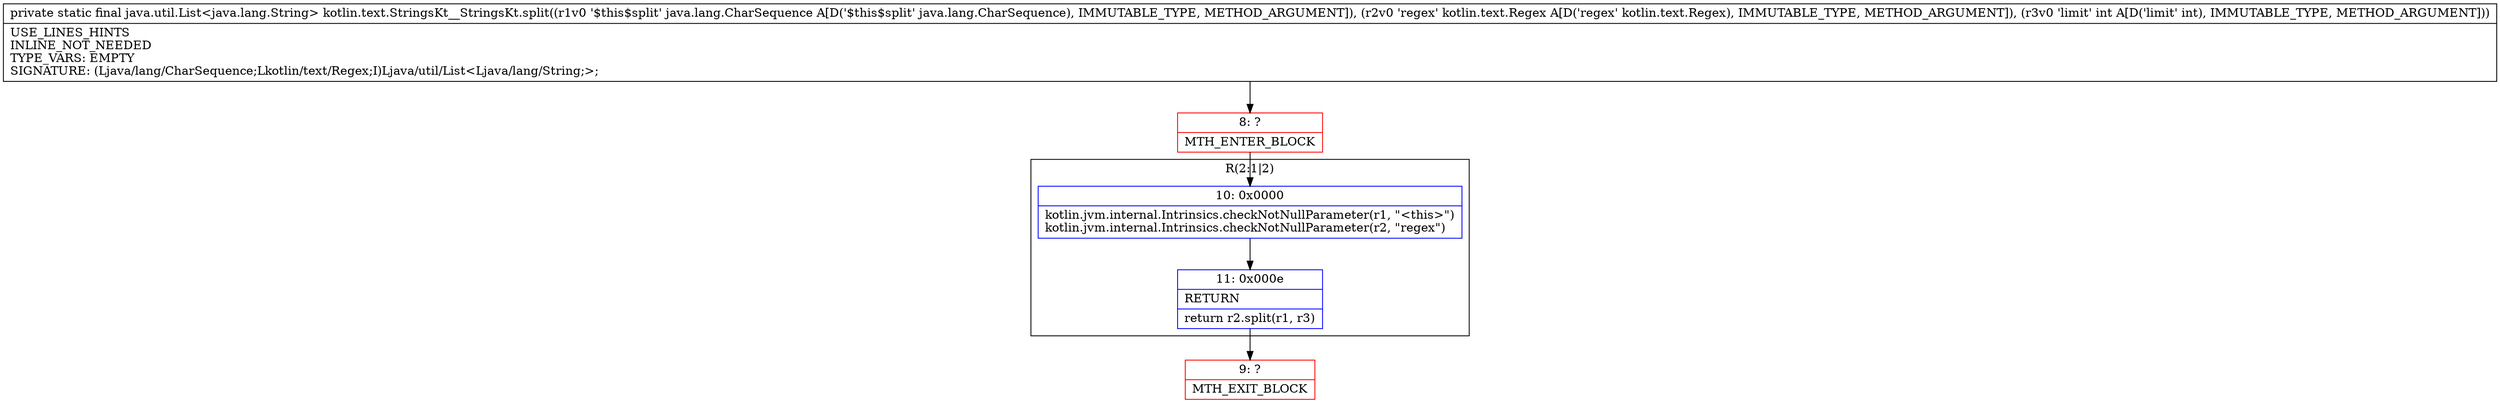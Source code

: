 digraph "CFG forkotlin.text.StringsKt__StringsKt.split(Ljava\/lang\/CharSequence;Lkotlin\/text\/Regex;I)Ljava\/util\/List;" {
subgraph cluster_Region_1637361331 {
label = "R(2:1|2)";
node [shape=record,color=blue];
Node_10 [shape=record,label="{10\:\ 0x0000|kotlin.jvm.internal.Intrinsics.checkNotNullParameter(r1, \"\<this\>\")\lkotlin.jvm.internal.Intrinsics.checkNotNullParameter(r2, \"regex\")\l}"];
Node_11 [shape=record,label="{11\:\ 0x000e|RETURN\l|return r2.split(r1, r3)\l}"];
}
Node_8 [shape=record,color=red,label="{8\:\ ?|MTH_ENTER_BLOCK\l}"];
Node_9 [shape=record,color=red,label="{9\:\ ?|MTH_EXIT_BLOCK\l}"];
MethodNode[shape=record,label="{private static final java.util.List\<java.lang.String\> kotlin.text.StringsKt__StringsKt.split((r1v0 '$this$split' java.lang.CharSequence A[D('$this$split' java.lang.CharSequence), IMMUTABLE_TYPE, METHOD_ARGUMENT]), (r2v0 'regex' kotlin.text.Regex A[D('regex' kotlin.text.Regex), IMMUTABLE_TYPE, METHOD_ARGUMENT]), (r3v0 'limit' int A[D('limit' int), IMMUTABLE_TYPE, METHOD_ARGUMENT]))  | USE_LINES_HINTS\lINLINE_NOT_NEEDED\lTYPE_VARS: EMPTY\lSIGNATURE: (Ljava\/lang\/CharSequence;Lkotlin\/text\/Regex;I)Ljava\/util\/List\<Ljava\/lang\/String;\>;\l}"];
MethodNode -> Node_8;Node_10 -> Node_11;
Node_11 -> Node_9;
Node_8 -> Node_10;
}

